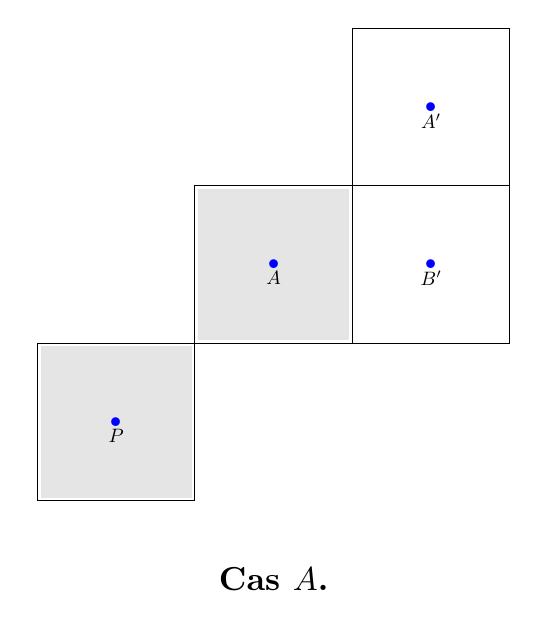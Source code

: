 ﻿\tikzstyle{arrow} = [->,>=latex,thick,blue]
\begin{tikzpicture}[scale=2]

\def\xmax{1}
\def\ymax{1}
\pgfmathsetmacro\xmaxplus{int(\xmax +1)}
\pgfmathsetmacro\ymaxplus{int(\ymax +1)}

\newcommand{\pixel}[2]{\fill[black!10] (#1-0.48,#2-0.48) rectangle ++(0.96,0.96);}

\newcommand{\cross}[3]{
\draw[black,very thick] (#1-0.2,#2)--++(0.4,0);
\draw[black,very thick] (#1,#2-0.2)--++(0,0.4);
\node[black, below right] at (#1,#2) {#3};
}

\draw[thin,xshift=-0.5cm,yshift=-0.5cm] (0,0) rectangle ++(1,1);
\draw[thin,xshift=-0.5cm,yshift=-0.5cm] (1,1) rectangle ++(1,1);
\draw[thin,xshift=-0.5cm,yshift=-0.5cm] (2,1) rectangle ++(1,1);
\draw[thin,xshift=-0.5cm,yshift=-0.5cm] (2,2) rectangle ++(1,1);
%\draw[thin, dashed,xshift=-0.5cm,yshift=-0.5cm] (1,1) rectangle ++(1,1);

%\draw[arrow,thick] (0,0)--(\xmax+1,0) node[right]{$i$};
%\draw[arrow,thick] (0,0)--(0,\ymax+1) node[above]{$j$};

% \foreach \x in {0,...,\xmax}{
%     \node[below] at (\x,-0.5) {\tiny $\x$};
% }
% \foreach \y in {0,...,\ymax}{
%     \node[left] at (-0.5,\y) {\tiny $\y$};
% }

% Pixel of the segments from (0,0) to (a,b)
\pgfmathsetmacro\a{\xmax}
\pgfmathsetmacro\b{\ymax}

% \foreach \i in {0,...,\a}{
%   \pgfmathtruncatemacro\j{round(\i*\b/\a+0.01)};
%   \pixel{\i}{\j}; 
% } 

% Rk : the "-0.01" is because round(0.5)=1 and we want round(0.5)=0

%\cross{0}{0}{$\mathbf{A}$};
%\cross{\a}{\b}{$\mathbf{B}$};

\pixel{0}{0}
\pixel{1}{1}

%\draw[blue!50, very thick] (-0.75,0) -- ++(14:2.5);

\node[blue, scale=3] at (0,0) {.};
\node[below,scale=0.7] at (0,0) {$P$};

\node[blue, scale=3] at (1,1) {.};
\node[below,scale=0.7] at (1,1) {$A$};

% \node[blue, scale=3] at (1,0) {.};
% \node[below,scale=0.7] at (1,0) {$B$};

\node[blue, scale=3] at (2,2) {.};
\node[below,scale=0.7] at (2,2) {$A'$};

\node[blue, scale=3] at (2,1) {.};
\node[below,scale=0.7] at (2,1) {$B'$};


%\node[red,scale=1.5] at (0,0) {$d$};

%\draw[arrow] (0,0.3) to[bend left]node[midway, above left] {\scriptsize $-m$} ++(0.9,0.6) ;

%\draw[arrow] (0,0.3) to[bend left] node[midway, above left] {$+p$} ++(0.9,0) ;

\node[scale=1.2] at (1,-1) {\bf Cas $A$.};
\end{tikzpicture}